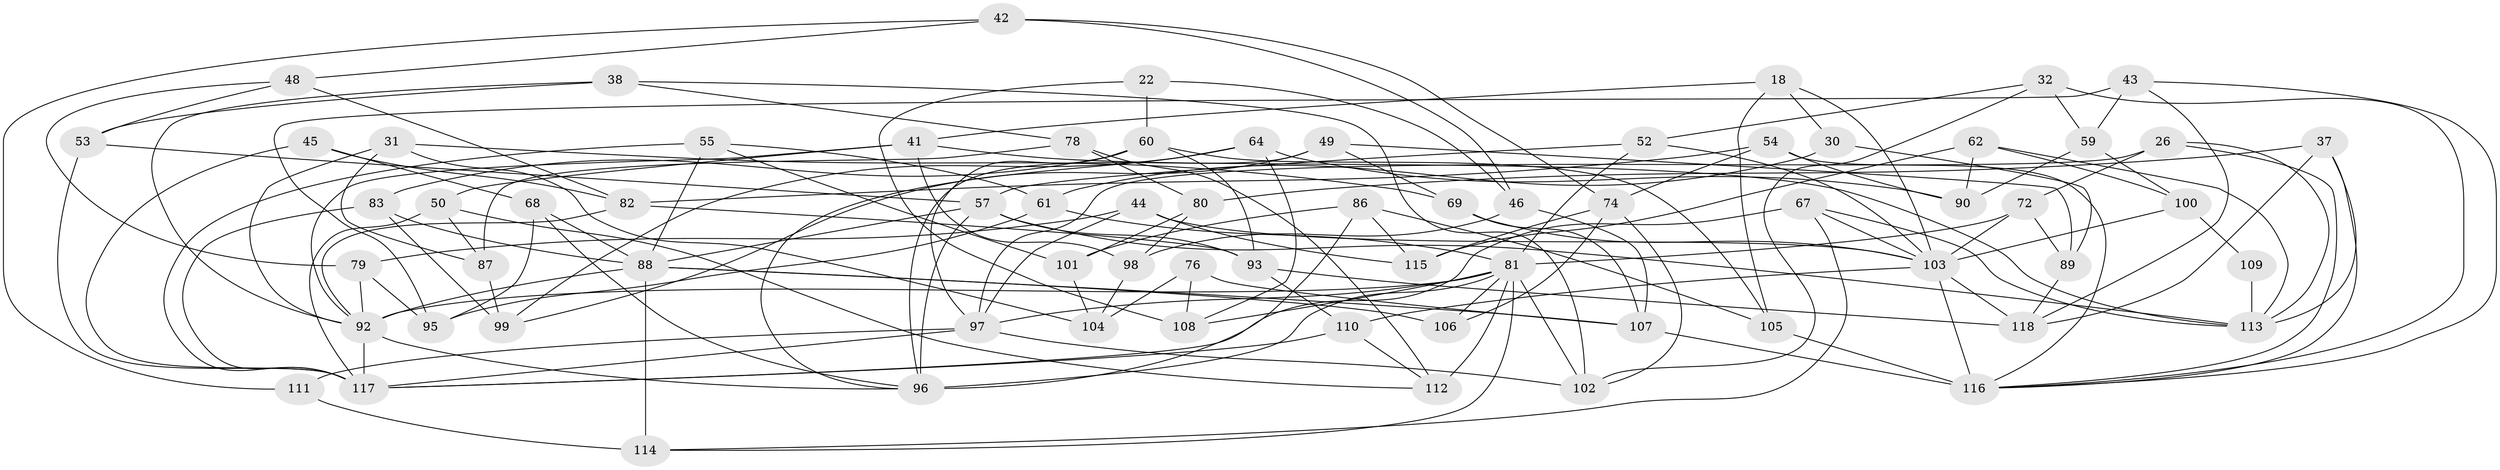 // original degree distribution, {4: 1.0}
// Generated by graph-tools (version 1.1) at 2025/01/03/04/25 22:01:23]
// undirected, 70 vertices, 161 edges
graph export_dot {
graph [start="1"]
  node [color=gray90,style=filled];
  18 [super="+7"];
  22;
  26;
  30;
  31;
  32;
  37;
  38;
  41 [super="+33"];
  42;
  43;
  44;
  45;
  46;
  48;
  49;
  50;
  52;
  53;
  54;
  55;
  57 [super="+28+39"];
  59;
  60 [super="+12"];
  61;
  62;
  64;
  67;
  68;
  69;
  72;
  74 [super="+15"];
  76;
  78;
  79;
  80;
  81 [super="+5+40+71"];
  82 [super="+13"];
  83;
  86;
  87;
  88 [super="+3+36+70"];
  89;
  90;
  92 [super="+10+65+77"];
  93 [super="+58"];
  95;
  96 [super="+9+51+94"];
  97 [super="+1+75"];
  98;
  99;
  100 [super="+11"];
  101;
  102 [super="+27"];
  103 [super="+56"];
  104;
  105 [super="+63"];
  106;
  107 [super="+6"];
  108;
  109;
  110;
  111;
  112 [super="+85"];
  113 [super="+19+47"];
  114 [super="+29"];
  115;
  116 [super="+91"];
  117 [super="+34+73"];
  118 [super="+84"];
  18 -- 30 [weight=2];
  18 -- 41 [weight=2];
  18 -- 105;
  18 -- 103;
  22 -- 108;
  22 -- 60 [weight=2];
  22 -- 46;
  26 -- 72;
  26 -- 113;
  26 -- 97;
  26 -- 116;
  30 -- 61;
  30 -- 89;
  31 -- 104;
  31 -- 87;
  31 -- 69;
  31 -- 92;
  32 -- 102;
  32 -- 52;
  32 -- 59;
  32 -- 116;
  37 -- 118;
  37 -- 80;
  37 -- 116;
  37 -- 113;
  38 -- 92;
  38 -- 53;
  38 -- 78;
  38 -- 102;
  41 -- 50;
  41 -- 98;
  41 -- 92;
  41 -- 113;
  42 -- 48;
  42 -- 46;
  42 -- 111;
  42 -- 74;
  43 -- 118;
  43 -- 59;
  43 -- 95;
  43 -- 116;
  44 -- 79;
  44 -- 115;
  44 -- 97;
  44 -- 103;
  45 -- 68;
  45 -- 117 [weight=2];
  45 -- 82;
  46 -- 98;
  46 -- 107;
  48 -- 82;
  48 -- 53;
  48 -- 79;
  49 -- 89;
  49 -- 69;
  49 -- 99;
  49 -- 96;
  50 -- 87;
  50 -- 112;
  50 -- 117;
  52 -- 103;
  52 -- 81;
  52 -- 57;
  53 -- 57;
  53 -- 117;
  54 -- 74;
  54 -- 116;
  54 -- 90;
  54 -- 82;
  55 -- 101;
  55 -- 61;
  55 -- 117;
  55 -- 88;
  57 -- 96 [weight=3];
  57 -- 113;
  57 -- 93;
  57 -- 88;
  59 -- 100;
  59 -- 90;
  60 -- 97;
  60 -- 83;
  60 -- 93;
  60 -- 105;
  61 -- 95;
  61 -- 81;
  62 -- 115;
  62 -- 90;
  62 -- 100;
  62 -- 113;
  64 -- 99;
  64 -- 96;
  64 -- 90;
  64 -- 108;
  67 -- 114;
  67 -- 113;
  67 -- 103;
  67 -- 117;
  68 -- 95;
  68 -- 88;
  68 -- 96;
  69 -- 107;
  69 -- 103;
  72 -- 89;
  72 -- 81;
  72 -- 103;
  74 -- 115;
  74 -- 106 [weight=2];
  74 -- 102;
  76 -- 104;
  76 -- 108;
  76 -- 107 [weight=2];
  78 -- 87;
  78 -- 112;
  78 -- 80;
  79 -- 95;
  79 -- 92;
  80 -- 98;
  80 -- 101;
  81 -- 97;
  81 -- 112 [weight=3];
  81 -- 96 [weight=3];
  81 -- 102;
  81 -- 106;
  81 -- 108;
  81 -- 114;
  81 -- 92 [weight=2];
  82 -- 92;
  82 -- 93 [weight=2];
  83 -- 99;
  83 -- 88;
  83 -- 117;
  86 -- 115;
  86 -- 101;
  86 -- 105;
  86 -- 96;
  87 -- 99;
  88 -- 107;
  88 -- 106;
  88 -- 114 [weight=2];
  88 -- 92 [weight=2];
  89 -- 118;
  92 -- 96 [weight=2];
  92 -- 117 [weight=3];
  93 -- 110;
  93 -- 118;
  97 -- 102 [weight=2];
  97 -- 111;
  97 -- 117;
  98 -- 104;
  100 -- 109 [weight=2];
  100 -- 103 [weight=2];
  101 -- 104;
  103 -- 118 [weight=2];
  103 -- 110;
  103 -- 116;
  105 -- 116 [weight=3];
  107 -- 116;
  109 -- 113 [weight=2];
  110 -- 117;
  110 -- 112;
  111 -- 114 [weight=2];
}
